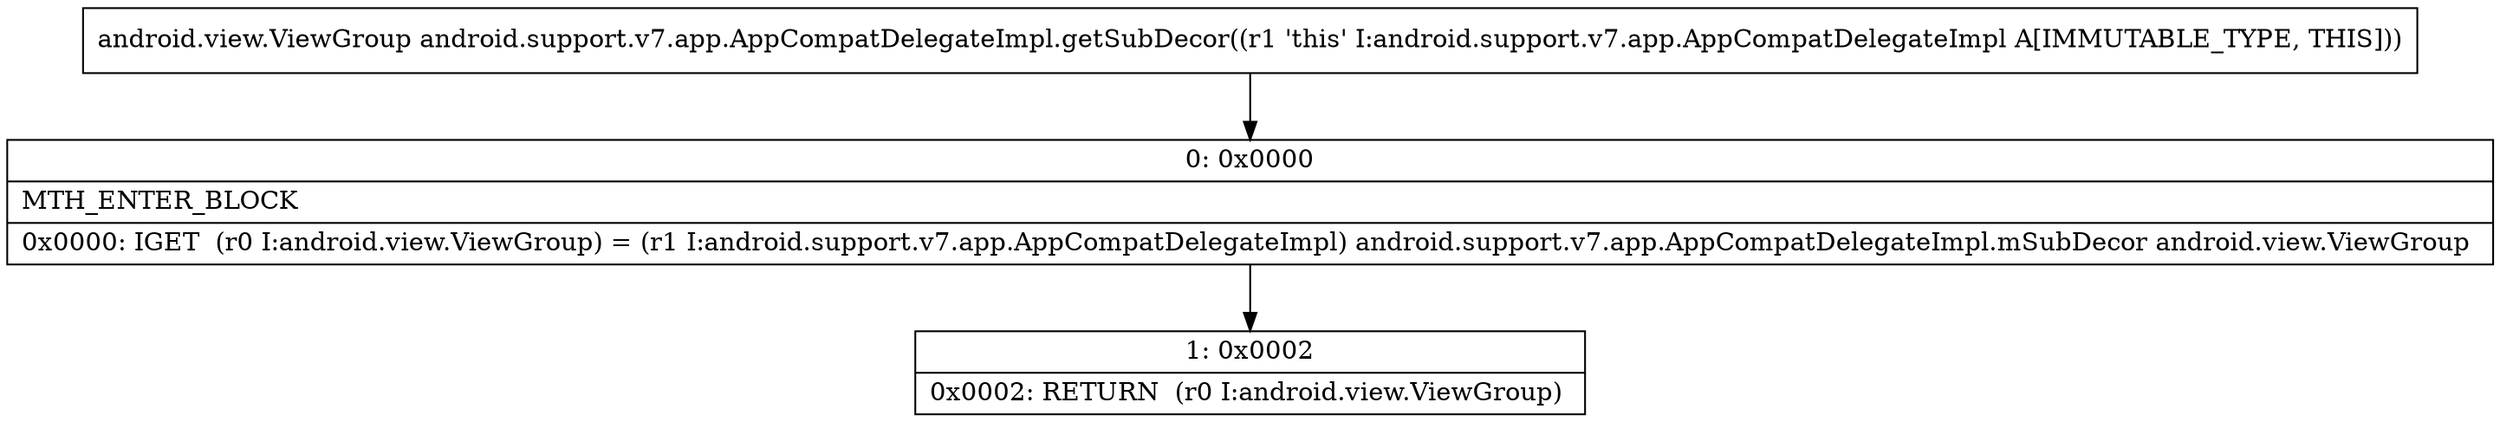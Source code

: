digraph "CFG forandroid.support.v7.app.AppCompatDelegateImpl.getSubDecor()Landroid\/view\/ViewGroup;" {
Node_0 [shape=record,label="{0\:\ 0x0000|MTH_ENTER_BLOCK\l|0x0000: IGET  (r0 I:android.view.ViewGroup) = (r1 I:android.support.v7.app.AppCompatDelegateImpl) android.support.v7.app.AppCompatDelegateImpl.mSubDecor android.view.ViewGroup \l}"];
Node_1 [shape=record,label="{1\:\ 0x0002|0x0002: RETURN  (r0 I:android.view.ViewGroup) \l}"];
MethodNode[shape=record,label="{android.view.ViewGroup android.support.v7.app.AppCompatDelegateImpl.getSubDecor((r1 'this' I:android.support.v7.app.AppCompatDelegateImpl A[IMMUTABLE_TYPE, THIS])) }"];
MethodNode -> Node_0;
Node_0 -> Node_1;
}

